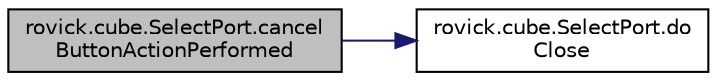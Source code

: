 digraph "rovick.cube.SelectPort.cancelButtonActionPerformed"
{
  edge [fontname="Helvetica",fontsize="10",labelfontname="Helvetica",labelfontsize="10"];
  node [fontname="Helvetica",fontsize="10",shape=record];
  rankdir="LR";
  Node9 [label="rovick.cube.SelectPort.cancel\lButtonActionPerformed",height=0.2,width=0.4,color="black", fillcolor="grey75", style="filled", fontcolor="black"];
  Node9 -> Node10 [color="midnightblue",fontsize="10",style="solid",fontname="Helvetica"];
  Node10 [label="rovick.cube.SelectPort.do\lClose",height=0.2,width=0.4,color="black", fillcolor="white", style="filled",URL="$classrovick_1_1cube_1_1_select_port.html#adf2cba2dd017745559be192d737431db"];
}
